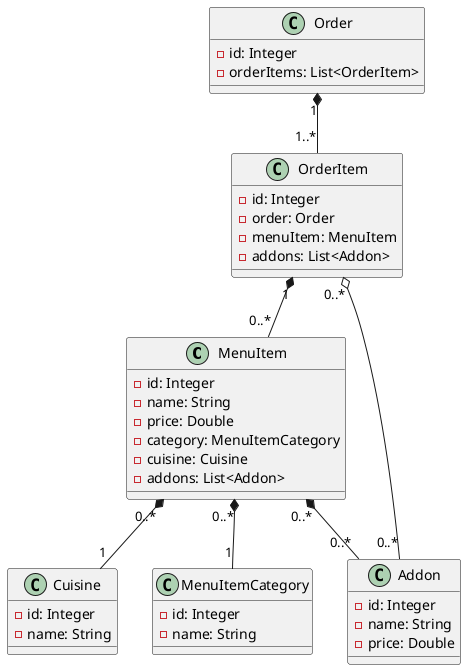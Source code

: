 @startuml
class MenuItem {
    -id: Integer
    -name: String
    -price: Double
    -category: MenuItemCategory
    -cuisine: Cuisine
    -addons: List<Addon>
}

class Cuisine {
    -id: Integer
    -name: String
}

class MenuItemCategory {
    -id: Integer
    -name: String
}

class Addon {
    -id: Integer
    -name: String
    -price: Double
}

class Order {
    -id: Integer
    -orderItems: List<OrderItem>
}

class OrderItem {
    -id: Integer
    -order: Order
    -menuItem: MenuItem
    -addons: List<Addon>
}

Order "1" *-- "1..*" OrderItem
OrderItem "1" *-- "0..*" MenuItem
OrderItem "0..*" o-- "0..*" Addon
MenuItem "0..*" *-- "0..*" Addon
MenuItem "0..*" *-- "1" MenuItemCategory
MenuItem "0..*" *-- "1" Cuisine
@enduml